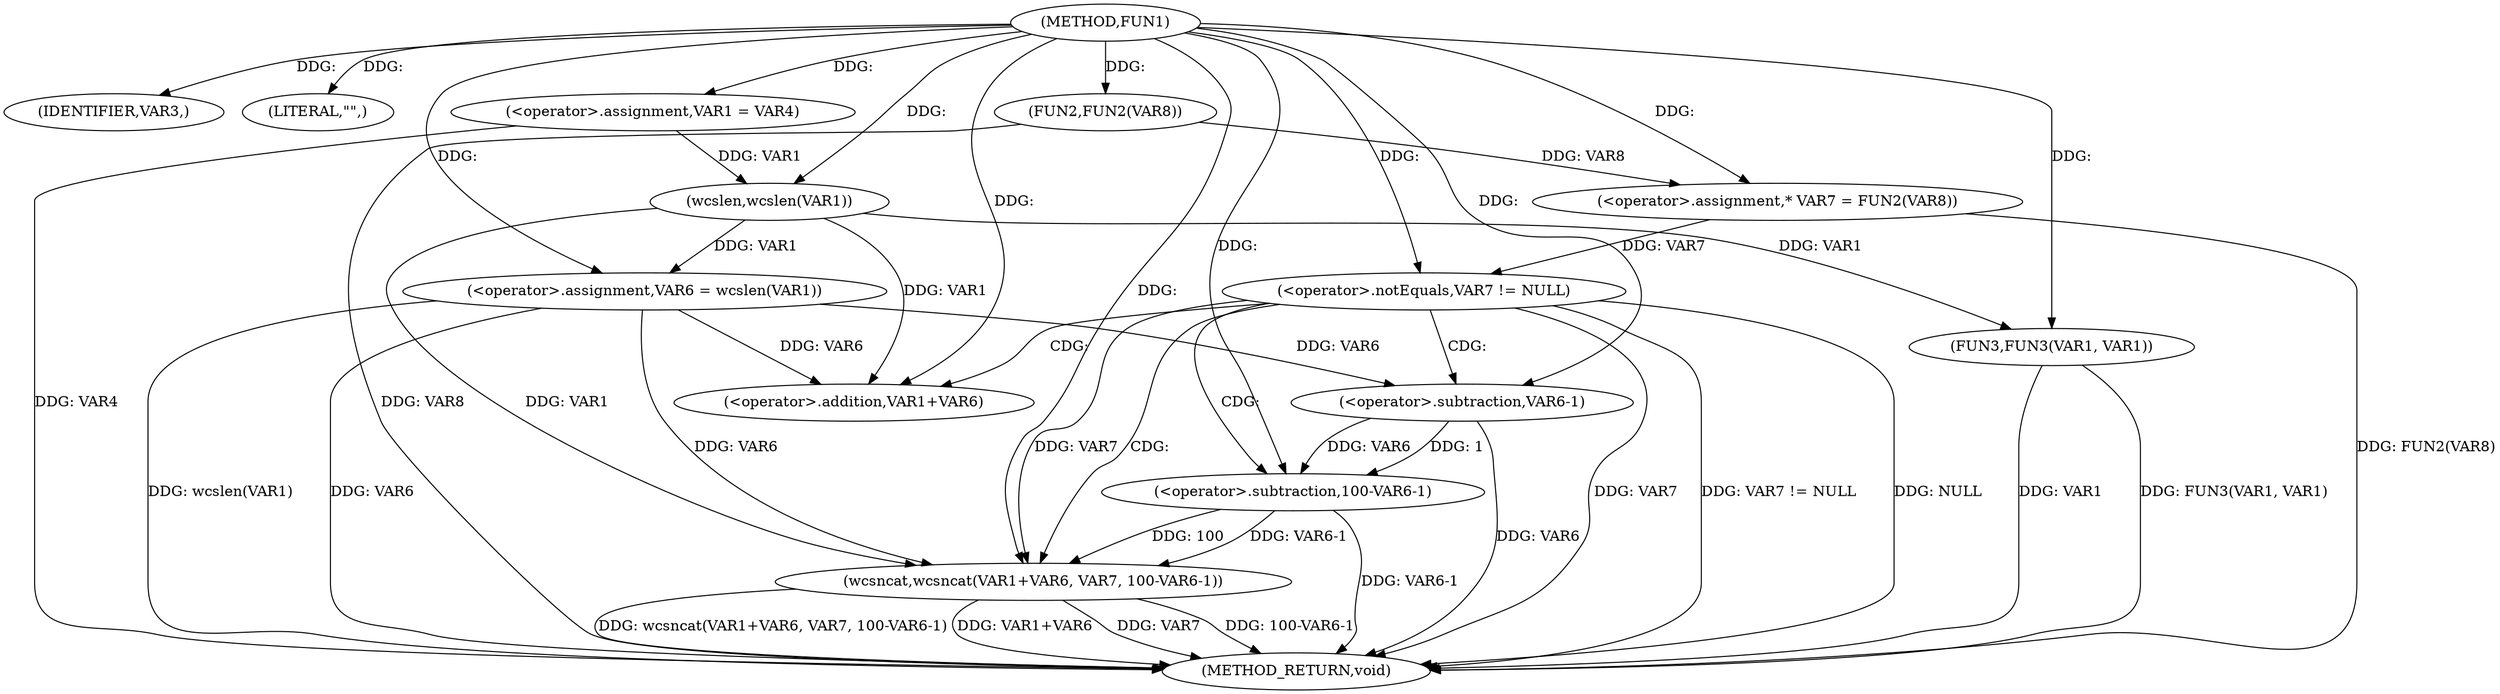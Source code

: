 digraph FUN1 {  
"1000100" [label = "(METHOD,FUN1)" ]
"1000137" [label = "(METHOD_RETURN,void)" ]
"1000103" [label = "(IDENTIFIER,VAR3,)" ]
"1000104" [label = "(LITERAL,\"\",)" ]
"1000105" [label = "(<operator>.assignment,VAR1 = VAR4)" ]
"1000110" [label = "(<operator>.assignment,VAR6 = wcslen(VAR1))" ]
"1000112" [label = "(wcslen,wcslen(VAR1))" ]
"1000115" [label = "(<operator>.assignment,* VAR7 = FUN2(VAR8))" ]
"1000117" [label = "(FUN2,FUN2(VAR8))" ]
"1000120" [label = "(<operator>.notEquals,VAR7 != NULL)" ]
"1000124" [label = "(wcsncat,wcsncat(VAR1+VAR6, VAR7, 100-VAR6-1))" ]
"1000125" [label = "(<operator>.addition,VAR1+VAR6)" ]
"1000129" [label = "(<operator>.subtraction,100-VAR6-1)" ]
"1000131" [label = "(<operator>.subtraction,VAR6-1)" ]
"1000134" [label = "(FUN3,FUN3(VAR1, VAR1))" ]
  "1000115" -> "1000137"  [ label = "DDG: FUN2(VAR8)"] 
  "1000124" -> "1000137"  [ label = "DDG: VAR1+VAR6"] 
  "1000105" -> "1000137"  [ label = "DDG: VAR4"] 
  "1000131" -> "1000137"  [ label = "DDG: VAR6"] 
  "1000117" -> "1000137"  [ label = "DDG: VAR8"] 
  "1000110" -> "1000137"  [ label = "DDG: wcslen(VAR1)"] 
  "1000124" -> "1000137"  [ label = "DDG: VAR7"] 
  "1000110" -> "1000137"  [ label = "DDG: VAR6"] 
  "1000124" -> "1000137"  [ label = "DDG: 100-VAR6-1"] 
  "1000134" -> "1000137"  [ label = "DDG: FUN3(VAR1, VAR1)"] 
  "1000120" -> "1000137"  [ label = "DDG: VAR7"] 
  "1000134" -> "1000137"  [ label = "DDG: VAR1"] 
  "1000120" -> "1000137"  [ label = "DDG: VAR7 != NULL"] 
  "1000120" -> "1000137"  [ label = "DDG: NULL"] 
  "1000129" -> "1000137"  [ label = "DDG: VAR6-1"] 
  "1000124" -> "1000137"  [ label = "DDG: wcsncat(VAR1+VAR6, VAR7, 100-VAR6-1)"] 
  "1000100" -> "1000103"  [ label = "DDG: "] 
  "1000100" -> "1000104"  [ label = "DDG: "] 
  "1000100" -> "1000105"  [ label = "DDG: "] 
  "1000112" -> "1000110"  [ label = "DDG: VAR1"] 
  "1000100" -> "1000110"  [ label = "DDG: "] 
  "1000105" -> "1000112"  [ label = "DDG: VAR1"] 
  "1000100" -> "1000112"  [ label = "DDG: "] 
  "1000117" -> "1000115"  [ label = "DDG: VAR8"] 
  "1000100" -> "1000115"  [ label = "DDG: "] 
  "1000100" -> "1000117"  [ label = "DDG: "] 
  "1000115" -> "1000120"  [ label = "DDG: VAR7"] 
  "1000100" -> "1000120"  [ label = "DDG: "] 
  "1000112" -> "1000124"  [ label = "DDG: VAR1"] 
  "1000100" -> "1000124"  [ label = "DDG: "] 
  "1000110" -> "1000124"  [ label = "DDG: VAR6"] 
  "1000112" -> "1000125"  [ label = "DDG: VAR1"] 
  "1000100" -> "1000125"  [ label = "DDG: "] 
  "1000110" -> "1000125"  [ label = "DDG: VAR6"] 
  "1000120" -> "1000124"  [ label = "DDG: VAR7"] 
  "1000129" -> "1000124"  [ label = "DDG: 100"] 
  "1000129" -> "1000124"  [ label = "DDG: VAR6-1"] 
  "1000100" -> "1000129"  [ label = "DDG: "] 
  "1000131" -> "1000129"  [ label = "DDG: VAR6"] 
  "1000131" -> "1000129"  [ label = "DDG: 1"] 
  "1000100" -> "1000131"  [ label = "DDG: "] 
  "1000110" -> "1000131"  [ label = "DDG: VAR6"] 
  "1000112" -> "1000134"  [ label = "DDG: VAR1"] 
  "1000100" -> "1000134"  [ label = "DDG: "] 
  "1000120" -> "1000129"  [ label = "CDG: "] 
  "1000120" -> "1000124"  [ label = "CDG: "] 
  "1000120" -> "1000125"  [ label = "CDG: "] 
  "1000120" -> "1000131"  [ label = "CDG: "] 
}
